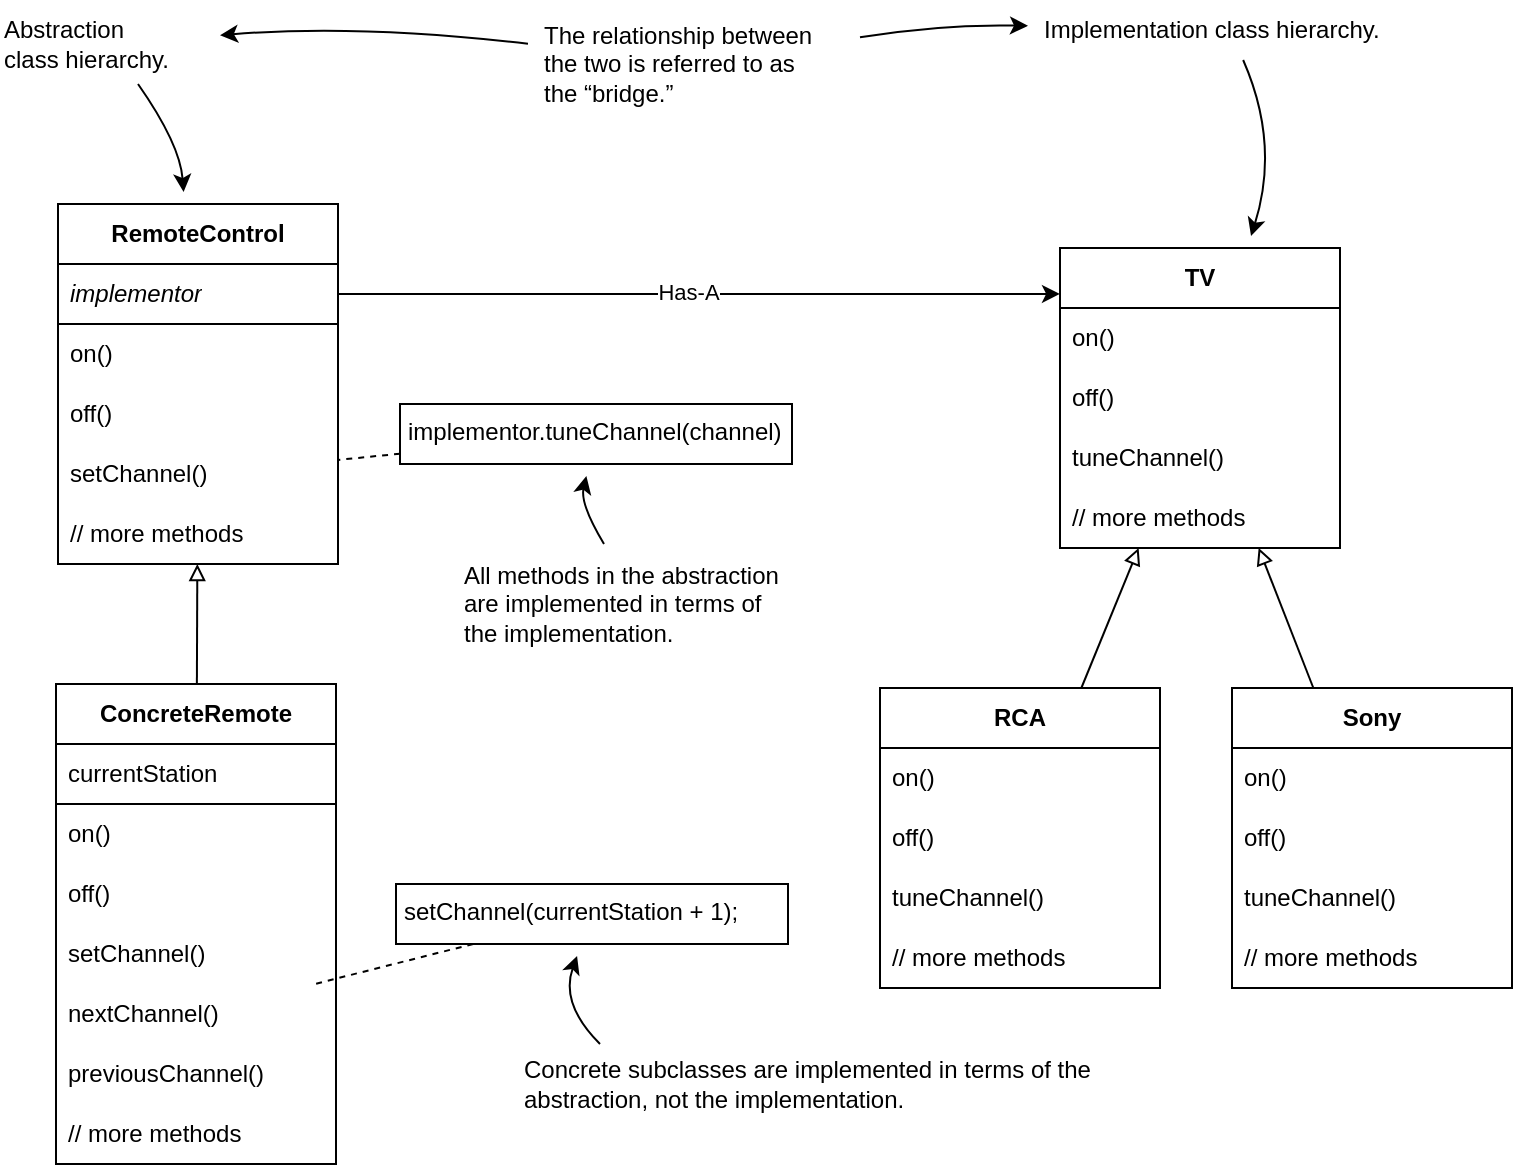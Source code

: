 <mxfile version="20.7.4" type="device"><diagram id="ahAyE9eUKxN_0jiChCt0" name="Sayfa -1"><mxGraphModel dx="458" dy="836" grid="1" gridSize="10" guides="1" tooltips="1" connect="1" arrows="1" fold="1" page="1" pageScale="1" pageWidth="827" pageHeight="1169" math="0" shadow="0"><root><mxCell id="0"/><mxCell id="1" parent="0"/><mxCell id="vVphgksbYjQo8hdgKI9L-1" value="RemoteControl" style="swimlane;fontStyle=1;childLayout=stackLayout;horizontal=1;startSize=30;horizontalStack=0;resizeParent=1;resizeParentMax=0;resizeLast=0;collapsible=1;marginBottom=0;whiteSpace=wrap;html=1;" parent="1" vertex="1"><mxGeometry x="49" y="230" width="140" height="180" as="geometry"/></mxCell><mxCell id="JyDI7BQtTgxC93de851N-1" value="implementor" style="text;strokeColor=default;fillColor=none;align=left;verticalAlign=middle;spacingLeft=4;spacingRight=4;overflow=hidden;points=[[0,0.5],[1,0.5]];portConstraint=eastwest;rotatable=0;whiteSpace=wrap;html=1;fontStyle=2" vertex="1" parent="vVphgksbYjQo8hdgKI9L-1"><mxGeometry y="30" width="140" height="30" as="geometry"/></mxCell><mxCell id="vVphgksbYjQo8hdgKI9L-2" value="on()" style="text;strokeColor=none;fillColor=none;align=left;verticalAlign=middle;spacingLeft=4;spacingRight=4;overflow=hidden;points=[[0,0.5],[1,0.5]];portConstraint=eastwest;rotatable=0;whiteSpace=wrap;html=1;" parent="vVphgksbYjQo8hdgKI9L-1" vertex="1"><mxGeometry y="60" width="140" height="30" as="geometry"/></mxCell><mxCell id="vVphgksbYjQo8hdgKI9L-3" value="off()" style="text;strokeColor=none;fillColor=none;align=left;verticalAlign=middle;spacingLeft=4;spacingRight=4;overflow=hidden;points=[[0,0.5],[1,0.5]];portConstraint=eastwest;rotatable=0;whiteSpace=wrap;html=1;" parent="vVphgksbYjQo8hdgKI9L-1" vertex="1"><mxGeometry y="90" width="140" height="30" as="geometry"/></mxCell><mxCell id="vVphgksbYjQo8hdgKI9L-4" value="setChannel()" style="text;strokeColor=none;fillColor=none;align=left;verticalAlign=middle;spacingLeft=4;spacingRight=4;overflow=hidden;points=[[0,0.5],[1,0.5]];portConstraint=eastwest;rotatable=0;whiteSpace=wrap;html=1;" parent="vVphgksbYjQo8hdgKI9L-1" vertex="1"><mxGeometry y="120" width="140" height="30" as="geometry"/></mxCell><mxCell id="vVphgksbYjQo8hdgKI9L-5" value="// more methods" style="text;strokeColor=none;fillColor=none;align=left;verticalAlign=middle;spacingLeft=4;spacingRight=4;overflow=hidden;points=[[0,0.5],[1,0.5]];portConstraint=eastwest;rotatable=0;whiteSpace=wrap;html=1;" parent="vVphgksbYjQo8hdgKI9L-1" vertex="1"><mxGeometry y="150" width="140" height="30" as="geometry"/></mxCell><mxCell id="vVphgksbYjQo8hdgKI9L-6" value="Sony" style="swimlane;fontStyle=1;childLayout=stackLayout;horizontal=1;startSize=30;horizontalStack=0;resizeParent=1;resizeParentMax=0;resizeLast=0;collapsible=1;marginBottom=0;whiteSpace=wrap;html=1;" parent="1" vertex="1"><mxGeometry x="636" y="472" width="140" height="150" as="geometry"/></mxCell><mxCell id="vVphgksbYjQo8hdgKI9L-7" value="on()" style="text;strokeColor=none;fillColor=none;align=left;verticalAlign=middle;spacingLeft=4;spacingRight=4;overflow=hidden;points=[[0,0.5],[1,0.5]];portConstraint=eastwest;rotatable=0;whiteSpace=wrap;html=1;" parent="vVphgksbYjQo8hdgKI9L-6" vertex="1"><mxGeometry y="30" width="140" height="30" as="geometry"/></mxCell><mxCell id="vVphgksbYjQo8hdgKI9L-8" value="off()" style="text;strokeColor=none;fillColor=none;align=left;verticalAlign=middle;spacingLeft=4;spacingRight=4;overflow=hidden;points=[[0,0.5],[1,0.5]];portConstraint=eastwest;rotatable=0;whiteSpace=wrap;html=1;" parent="vVphgksbYjQo8hdgKI9L-6" vertex="1"><mxGeometry y="60" width="140" height="30" as="geometry"/></mxCell><mxCell id="vVphgksbYjQo8hdgKI9L-9" value="tuneChannel()" style="text;strokeColor=none;fillColor=none;align=left;verticalAlign=middle;spacingLeft=4;spacingRight=4;overflow=hidden;points=[[0,0.5],[1,0.5]];portConstraint=eastwest;rotatable=0;whiteSpace=wrap;html=1;" parent="vVphgksbYjQo8hdgKI9L-6" vertex="1"><mxGeometry y="90" width="140" height="30" as="geometry"/></mxCell><mxCell id="vVphgksbYjQo8hdgKI9L-10" value="// more methods" style="text;strokeColor=none;fillColor=none;align=left;verticalAlign=middle;spacingLeft=4;spacingRight=4;overflow=hidden;points=[[0,0.5],[1,0.5]];portConstraint=eastwest;rotatable=0;whiteSpace=wrap;html=1;" parent="vVphgksbYjQo8hdgKI9L-6" vertex="1"><mxGeometry y="120" width="140" height="30" as="geometry"/></mxCell><mxCell id="vVphgksbYjQo8hdgKI9L-11" value="RCA" style="swimlane;fontStyle=1;childLayout=stackLayout;horizontal=1;startSize=30;horizontalStack=0;resizeParent=1;resizeParentMax=0;resizeLast=0;collapsible=1;marginBottom=0;whiteSpace=wrap;html=1;" parent="1" vertex="1"><mxGeometry x="460" y="472" width="140" height="150" as="geometry"/></mxCell><mxCell id="vVphgksbYjQo8hdgKI9L-12" value="on()" style="text;strokeColor=none;fillColor=none;align=left;verticalAlign=middle;spacingLeft=4;spacingRight=4;overflow=hidden;points=[[0,0.5],[1,0.5]];portConstraint=eastwest;rotatable=0;whiteSpace=wrap;html=1;" parent="vVphgksbYjQo8hdgKI9L-11" vertex="1"><mxGeometry y="30" width="140" height="30" as="geometry"/></mxCell><mxCell id="vVphgksbYjQo8hdgKI9L-13" value="off()" style="text;strokeColor=none;fillColor=none;align=left;verticalAlign=middle;spacingLeft=4;spacingRight=4;overflow=hidden;points=[[0,0.5],[1,0.5]];portConstraint=eastwest;rotatable=0;whiteSpace=wrap;html=1;" parent="vVphgksbYjQo8hdgKI9L-11" vertex="1"><mxGeometry y="60" width="140" height="30" as="geometry"/></mxCell><mxCell id="vVphgksbYjQo8hdgKI9L-14" value="tuneChannel()" style="text;strokeColor=none;fillColor=none;align=left;verticalAlign=middle;spacingLeft=4;spacingRight=4;overflow=hidden;points=[[0,0.5],[1,0.5]];portConstraint=eastwest;rotatable=0;whiteSpace=wrap;html=1;" parent="vVphgksbYjQo8hdgKI9L-11" vertex="1"><mxGeometry y="90" width="140" height="30" as="geometry"/></mxCell><mxCell id="vVphgksbYjQo8hdgKI9L-15" value="// more methods" style="text;strokeColor=none;fillColor=none;align=left;verticalAlign=middle;spacingLeft=4;spacingRight=4;overflow=hidden;points=[[0,0.5],[1,0.5]];portConstraint=eastwest;rotatable=0;whiteSpace=wrap;html=1;" parent="vVphgksbYjQo8hdgKI9L-11" vertex="1"><mxGeometry y="120" width="140" height="30" as="geometry"/></mxCell><mxCell id="vVphgksbYjQo8hdgKI9L-16" value="" style="endArrow=block;html=1;rounded=0;endFill=0;" parent="1" source="vVphgksbYjQo8hdgKI9L-11" target="JyDI7BQtTgxC93de851N-2" edge="1"><mxGeometry width="50" height="50" relative="1" as="geometry"><mxPoint x="220" y="522" as="sourcePoint"/><mxPoint x="270" y="472" as="targetPoint"/></mxGeometry></mxCell><mxCell id="vVphgksbYjQo8hdgKI9L-17" value="" style="endArrow=block;html=1;rounded=0;endFill=0;" parent="1" source="vVphgksbYjQo8hdgKI9L-6" target="JyDI7BQtTgxC93de851N-2" edge="1"><mxGeometry width="50" height="50" relative="1" as="geometry"><mxPoint x="363.571" y="542" as="sourcePoint"/><mxPoint x="390.429" y="482" as="targetPoint"/></mxGeometry></mxCell><mxCell id="vVphgksbYjQo8hdgKI9L-18" value="implementor.tuneChannel(channel)" style="rounded=0;whiteSpace=wrap;html=1;align=left;verticalAlign=top;spacingLeft=2;spacingRight=2;" parent="1" vertex="1"><mxGeometry x="220" y="330" width="196" height="30" as="geometry"/></mxCell><mxCell id="vVphgksbYjQo8hdgKI9L-20" value="" style="endArrow=none;dashed=1;html=1;rounded=0;" parent="1" source="vVphgksbYjQo8hdgKI9L-18" target="vVphgksbYjQo8hdgKI9L-4" edge="1"><mxGeometry width="50" height="50" relative="1" as="geometry"><mxPoint x="140" y="740" as="sourcePoint"/><mxPoint x="350" y="450" as="targetPoint"/></mxGeometry></mxCell><mxCell id="JyDI7BQtTgxC93de851N-2" value="TV" style="swimlane;fontStyle=1;childLayout=stackLayout;horizontal=1;startSize=30;horizontalStack=0;resizeParent=1;resizeParentMax=0;resizeLast=0;collapsible=1;marginBottom=0;whiteSpace=wrap;html=1;" vertex="1" parent="1"><mxGeometry x="550" y="252" width="140" height="150" as="geometry"/></mxCell><mxCell id="JyDI7BQtTgxC93de851N-4" value="on()" style="text;strokeColor=none;fillColor=none;align=left;verticalAlign=middle;spacingLeft=4;spacingRight=4;overflow=hidden;points=[[0,0.5],[1,0.5]];portConstraint=eastwest;rotatable=0;whiteSpace=wrap;html=1;" vertex="1" parent="JyDI7BQtTgxC93de851N-2"><mxGeometry y="30" width="140" height="30" as="geometry"/></mxCell><mxCell id="JyDI7BQtTgxC93de851N-5" value="off()" style="text;strokeColor=none;fillColor=none;align=left;verticalAlign=middle;spacingLeft=4;spacingRight=4;overflow=hidden;points=[[0,0.5],[1,0.5]];portConstraint=eastwest;rotatable=0;whiteSpace=wrap;html=1;" vertex="1" parent="JyDI7BQtTgxC93de851N-2"><mxGeometry y="60" width="140" height="30" as="geometry"/></mxCell><mxCell id="JyDI7BQtTgxC93de851N-6" value="tuneChannel()" style="text;strokeColor=none;fillColor=none;align=left;verticalAlign=middle;spacingLeft=4;spacingRight=4;overflow=hidden;points=[[0,0.5],[1,0.5]];portConstraint=eastwest;rotatable=0;whiteSpace=wrap;html=1;" vertex="1" parent="JyDI7BQtTgxC93de851N-2"><mxGeometry y="90" width="140" height="30" as="geometry"/></mxCell><mxCell id="JyDI7BQtTgxC93de851N-7" value="// more methods" style="text;strokeColor=none;fillColor=none;align=left;verticalAlign=middle;spacingLeft=4;spacingRight=4;overflow=hidden;points=[[0,0.5],[1,0.5]];portConstraint=eastwest;rotatable=0;whiteSpace=wrap;html=1;" vertex="1" parent="JyDI7BQtTgxC93de851N-2"><mxGeometry y="120" width="140" height="30" as="geometry"/></mxCell><mxCell id="JyDI7BQtTgxC93de851N-9" value="" style="endArrow=classic;html=1;rounded=0;exitX=1;exitY=0.5;exitDx=0;exitDy=0;entryX=0;entryY=0.153;entryDx=0;entryDy=0;entryPerimeter=0;" edge="1" parent="1" source="JyDI7BQtTgxC93de851N-1" target="JyDI7BQtTgxC93de851N-2"><mxGeometry width="50" height="50" relative="1" as="geometry"><mxPoint x="300" y="180" as="sourcePoint"/><mxPoint x="520" y="240" as="targetPoint"/></mxGeometry></mxCell><mxCell id="JyDI7BQtTgxC93de851N-22" value="Has-A" style="edgeLabel;html=1;align=center;verticalAlign=middle;resizable=0;points=[];" vertex="1" connectable="0" parent="JyDI7BQtTgxC93de851N-9"><mxGeometry x="-0.091" y="1" relative="1" as="geometry"><mxPoint x="11" as="offset"/></mxGeometry></mxCell><mxCell id="JyDI7BQtTgxC93de851N-10" value="ConcreteRemote" style="swimlane;fontStyle=1;childLayout=stackLayout;horizontal=1;startSize=30;horizontalStack=0;resizeParent=1;resizeParentMax=0;resizeLast=0;collapsible=1;marginBottom=0;whiteSpace=wrap;html=1;" vertex="1" parent="1"><mxGeometry x="48" y="470" width="140" height="240" as="geometry"/></mxCell><mxCell id="JyDI7BQtTgxC93de851N-11" value="currentStation" style="text;strokeColor=default;fillColor=none;align=left;verticalAlign=middle;spacingLeft=4;spacingRight=4;overflow=hidden;points=[[0,0.5],[1,0.5]];portConstraint=eastwest;rotatable=0;whiteSpace=wrap;html=1;fontStyle=0" vertex="1" parent="JyDI7BQtTgxC93de851N-10"><mxGeometry y="30" width="140" height="30" as="geometry"/></mxCell><mxCell id="JyDI7BQtTgxC93de851N-12" value="on()" style="text;strokeColor=none;fillColor=none;align=left;verticalAlign=middle;spacingLeft=4;spacingRight=4;overflow=hidden;points=[[0,0.5],[1,0.5]];portConstraint=eastwest;rotatable=0;whiteSpace=wrap;html=1;" vertex="1" parent="JyDI7BQtTgxC93de851N-10"><mxGeometry y="60" width="140" height="30" as="geometry"/></mxCell><mxCell id="JyDI7BQtTgxC93de851N-13" value="off()" style="text;strokeColor=none;fillColor=none;align=left;verticalAlign=middle;spacingLeft=4;spacingRight=4;overflow=hidden;points=[[0,0.5],[1,0.5]];portConstraint=eastwest;rotatable=0;whiteSpace=wrap;html=1;" vertex="1" parent="JyDI7BQtTgxC93de851N-10"><mxGeometry y="90" width="140" height="30" as="geometry"/></mxCell><mxCell id="JyDI7BQtTgxC93de851N-14" value="setChannel()" style="text;strokeColor=none;fillColor=none;align=left;verticalAlign=middle;spacingLeft=4;spacingRight=4;overflow=hidden;points=[[0,0.5],[1,0.5]];portConstraint=eastwest;rotatable=0;whiteSpace=wrap;html=1;" vertex="1" parent="JyDI7BQtTgxC93de851N-10"><mxGeometry y="120" width="140" height="30" as="geometry"/></mxCell><mxCell id="JyDI7BQtTgxC93de851N-20" value="nextChannel()" style="text;strokeColor=none;fillColor=none;align=left;verticalAlign=middle;spacingLeft=4;spacingRight=4;overflow=hidden;points=[[0,0.5],[1,0.5]];portConstraint=eastwest;rotatable=0;whiteSpace=wrap;html=1;" vertex="1" parent="JyDI7BQtTgxC93de851N-10"><mxGeometry y="150" width="140" height="30" as="geometry"/></mxCell><mxCell id="JyDI7BQtTgxC93de851N-21" value="previousChannel()" style="text;strokeColor=none;fillColor=none;align=left;verticalAlign=middle;spacingLeft=4;spacingRight=4;overflow=hidden;points=[[0,0.5],[1,0.5]];portConstraint=eastwest;rotatable=0;whiteSpace=wrap;html=1;" vertex="1" parent="JyDI7BQtTgxC93de851N-10"><mxGeometry y="180" width="140" height="30" as="geometry"/></mxCell><mxCell id="JyDI7BQtTgxC93de851N-15" value="// more methods" style="text;strokeColor=none;fillColor=none;align=left;verticalAlign=middle;spacingLeft=4;spacingRight=4;overflow=hidden;points=[[0,0.5],[1,0.5]];portConstraint=eastwest;rotatable=0;whiteSpace=wrap;html=1;" vertex="1" parent="JyDI7BQtTgxC93de851N-10"><mxGeometry y="210" width="140" height="30" as="geometry"/></mxCell><mxCell id="JyDI7BQtTgxC93de851N-16" value="setChannel(currentStation + 1);" style="rounded=0;whiteSpace=wrap;html=1;align=left;verticalAlign=top;spacingLeft=2;spacingRight=2;" vertex="1" parent="1"><mxGeometry x="218" y="570" width="196" height="30" as="geometry"/></mxCell><mxCell id="JyDI7BQtTgxC93de851N-17" value="" style="endArrow=none;dashed=1;html=1;rounded=0;" edge="1" parent="1" source="JyDI7BQtTgxC93de851N-16" target="JyDI7BQtTgxC93de851N-20"><mxGeometry width="50" height="50" relative="1" as="geometry"><mxPoint x="138" y="980" as="sourcePoint"/><mxPoint x="128" y="605.0" as="targetPoint"/></mxGeometry></mxCell><mxCell id="JyDI7BQtTgxC93de851N-18" value="" style="endArrow=block;html=1;rounded=0;endFill=0;" edge="1" parent="1" source="JyDI7BQtTgxC93de851N-10" target="vVphgksbYjQo8hdgKI9L-1"><mxGeometry width="50" height="50" relative="1" as="geometry"><mxPoint x="270" y="520" as="sourcePoint"/><mxPoint x="320" y="470" as="targetPoint"/></mxGeometry></mxCell><mxCell id="JyDI7BQtTgxC93de851N-23" value="&lt;div&gt;Abstraction&lt;/div&gt;&lt;div&gt;class hierarchy.&lt;/div&gt;" style="text;html=1;align=left;verticalAlign=middle;resizable=0;points=[];autosize=1;strokeColor=none;fillColor=none;fontStyle=0" vertex="1" parent="1"><mxGeometry x="20" y="130" width="110" height="40" as="geometry"/></mxCell><mxCell id="JyDI7BQtTgxC93de851N-24" value="&lt;div&gt;The relationship between&lt;/div&gt;&lt;div&gt;the two is referred to as&lt;/div&gt;&lt;div&gt;the “bridge.”&lt;/div&gt;" style="text;html=1;align=left;verticalAlign=middle;resizable=0;points=[];autosize=1;strokeColor=none;fillColor=none;" vertex="1" parent="1"><mxGeometry x="290" y="130" width="160" height="60" as="geometry"/></mxCell><mxCell id="JyDI7BQtTgxC93de851N-25" value="Implementation class hierarchy." style="text;html=1;align=left;verticalAlign=middle;resizable=0;points=[];autosize=1;strokeColor=none;fillColor=none;" vertex="1" parent="1"><mxGeometry x="540" y="128" width="190" height="30" as="geometry"/></mxCell><mxCell id="JyDI7BQtTgxC93de851N-26" value="" style="endArrow=classic;html=1;spacingTop=0;spacingLeft=0;targetPerimeterSpacing=6;curved=1;" edge="1" parent="1" source="JyDI7BQtTgxC93de851N-24" target="JyDI7BQtTgxC93de851N-25"><mxGeometry width="50" height="50" relative="1" as="geometry"><mxPoint x="480" y="140" as="sourcePoint"/><mxPoint x="530" y="90" as="targetPoint"/><Array as="points"><mxPoint x="490" y="140"/></Array></mxGeometry></mxCell><mxCell id="JyDI7BQtTgxC93de851N-27" value="" style="endArrow=classic;html=1;spacingTop=0;spacingLeft=0;spacingBottom=0;spacingRight=0;spacing=2;targetPerimeterSpacing=0;sourcePerimeterSpacing=6;curved=1;" edge="1" parent="1" source="JyDI7BQtTgxC93de851N-24" target="JyDI7BQtTgxC93de851N-23"><mxGeometry width="50" height="50" relative="1" as="geometry"><mxPoint x="460" y="166.981" as="sourcePoint"/><mxPoint x="550" y="163.585" as="targetPoint"/><Array as="points"><mxPoint x="200" y="140"/></Array></mxGeometry></mxCell><mxCell id="JyDI7BQtTgxC93de851N-28" value="" style="endArrow=classic;html=1;curved=1;targetPerimeterSpacing=6;" edge="1" parent="1" source="JyDI7BQtTgxC93de851N-23" target="vVphgksbYjQo8hdgKI9L-1"><mxGeometry width="50" height="50" relative="1" as="geometry"><mxPoint x="100" y="240" as="sourcePoint"/><mxPoint x="-30" y="260" as="targetPoint"/><Array as="points"><mxPoint x="110" y="200"/></Array></mxGeometry></mxCell><mxCell id="JyDI7BQtTgxC93de851N-29" value="" style="endArrow=classic;html=1;sourcePerimeterSpacing=0;targetPerimeterSpacing=6;curved=1;startSize=6;" edge="1" parent="1" source="JyDI7BQtTgxC93de851N-25" target="JyDI7BQtTgxC93de851N-2"><mxGeometry width="50" height="50" relative="1" as="geometry"><mxPoint x="530" y="240" as="sourcePoint"/><mxPoint x="580" y="190" as="targetPoint"/><Array as="points"><mxPoint x="660" y="200"/></Array></mxGeometry></mxCell><mxCell id="JyDI7BQtTgxC93de851N-30" value="&lt;div&gt;All methods in the abstraction&lt;/div&gt;&lt;div&gt;are implemented in terms of&lt;/div&gt;&lt;div&gt;the implementation.&lt;/div&gt;" style="text;html=1;align=left;verticalAlign=middle;resizable=0;points=[];autosize=1;strokeColor=none;fillColor=none;" vertex="1" parent="1"><mxGeometry x="250" y="400" width="180" height="60" as="geometry"/></mxCell><mxCell id="JyDI7BQtTgxC93de851N-32" value="" style="endArrow=classic;html=1;startSize=6;sourcePerimeterSpacing=0;targetPerimeterSpacing=6;curved=1;" edge="1" parent="1" source="JyDI7BQtTgxC93de851N-30" target="vVphgksbYjQo8hdgKI9L-18"><mxGeometry width="50" height="50" relative="1" as="geometry"><mxPoint x="220" y="530" as="sourcePoint"/><mxPoint x="270" y="480" as="targetPoint"/><Array as="points"><mxPoint x="310" y="380"/></Array></mxGeometry></mxCell><mxCell id="JyDI7BQtTgxC93de851N-33" value="&lt;div&gt;Concrete subclasses are implemented in terms of the&lt;/div&gt;&lt;div&gt;abstraction, not the implementation.&lt;/div&gt;" style="text;html=1;align=left;verticalAlign=middle;resizable=0;points=[];autosize=1;strokeColor=none;fillColor=none;" vertex="1" parent="1"><mxGeometry x="280" y="650" width="310" height="40" as="geometry"/></mxCell><mxCell id="JyDI7BQtTgxC93de851N-34" value="" style="endArrow=classic;html=1;startSize=6;sourcePerimeterSpacing=0;targetPerimeterSpacing=6;curved=1;" edge="1" parent="1" source="JyDI7BQtTgxC93de851N-33" target="JyDI7BQtTgxC93de851N-16"><mxGeometry width="50" height="50" relative="1" as="geometry"><mxPoint x="300" y="660" as="sourcePoint"/><mxPoint x="350" y="610" as="targetPoint"/><Array as="points"><mxPoint x="320" y="650"/><mxPoint x="300" y="630"/></Array></mxGeometry></mxCell></root></mxGraphModel></diagram></mxfile>